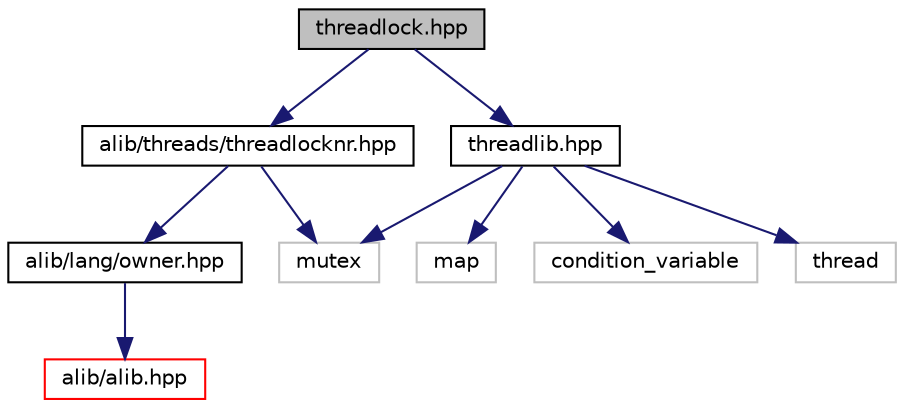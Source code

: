 digraph "threadlock.hpp"
{
  edge [fontname="Helvetica",fontsize="10",labelfontname="Helvetica",labelfontsize="10"];
  node [fontname="Helvetica",fontsize="10",shape=record];
  Node0 [label="threadlock.hpp",height=0.2,width=0.4,color="black", fillcolor="grey75", style="filled", fontcolor="black"];
  Node0 -> Node1 [color="midnightblue",fontsize="10",style="solid",fontname="Helvetica"];
  Node0 -> Node60 [color="midnightblue",fontsize="10",style="solid",fontname="Helvetica"];
  Node1 -> Node2 [color="midnightblue",fontsize="10",style="solid",fontname="Helvetica"];
  Node1 -> Node59 [color="midnightblue",fontsize="10",style="solid",fontname="Helvetica"];
  Node2 -> Node3 [color="midnightblue",fontsize="10",style="solid",fontname="Helvetica"];
  Node60 -> Node30 [color="midnightblue",fontsize="10",style="solid",fontname="Helvetica"];
  Node60 -> Node59 [color="midnightblue",fontsize="10",style="solid",fontname="Helvetica"];
  Node60 -> Node61 [color="midnightblue",fontsize="10",style="solid",fontname="Helvetica"];
  Node60 -> Node62 [color="midnightblue",fontsize="10",style="solid",fontname="Helvetica"];
  Node1 [label="alib/threads/threadlocknr.hpp",height=0.2,width=0.4,color="black", fillcolor="white", style="filled",URL="$threadlocknr_8hpp.html"];
  Node2 [label="alib/lang/owner.hpp",height=0.2,width=0.4,color="black", fillcolor="white", style="filled",URL="$owner_8hpp.html"];
  Node3 [label="alib/alib.hpp",height=0.2,width=0.4,color="red", fillcolor="white", style="filled",URL="$alib_8hpp.html"];
  Node59 [label="mutex",height=0.2,width=0.4,color="grey75", fillcolor="white", style="filled"];
  Node60 [label="threadlib.hpp",height=0.2,width=0.4,color="black", fillcolor="white", style="filled",URL="$threadlib_8hpp.html"];
  Node30 [label="map",height=0.2,width=0.4,color="grey75", fillcolor="white", style="filled"];
  Node61 [label="condition_variable",height=0.2,width=0.4,color="grey75", fillcolor="white", style="filled"];
  Node62 [label="thread",height=0.2,width=0.4,color="grey75", fillcolor="white", style="filled"];
}

